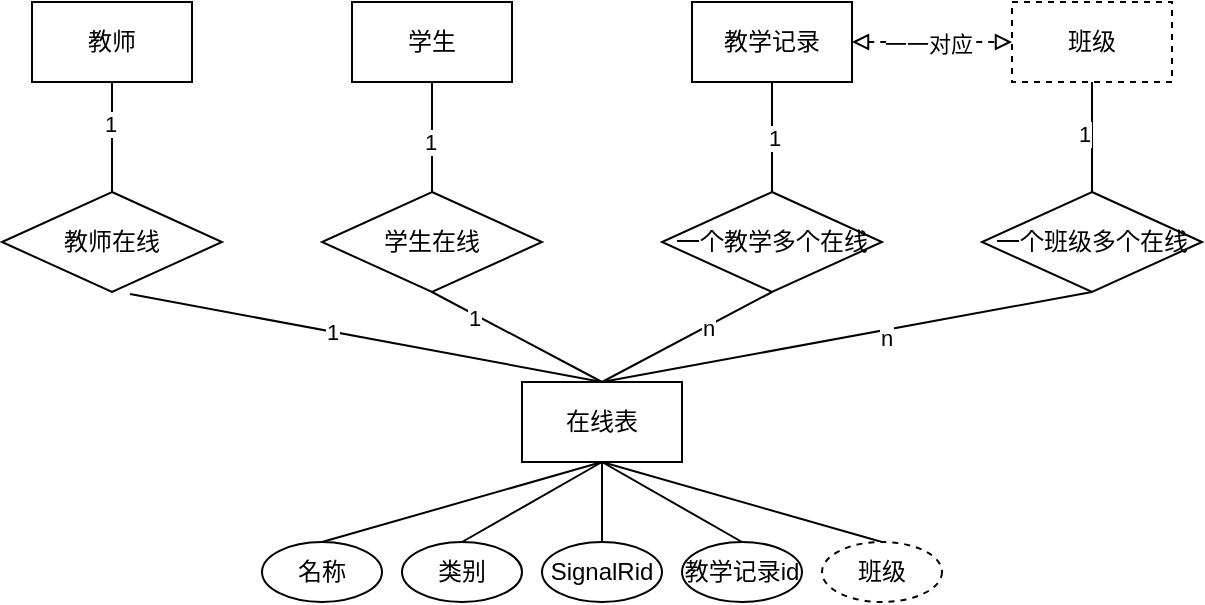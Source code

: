 <mxfile version="17.2.1" type="github">
  <diagram id="cGD2OUfTDpStSXVI_blN" name="Page-1">
    <mxGraphModel dx="946" dy="557" grid="1" gridSize="10" guides="1" tooltips="1" connect="1" arrows="1" fold="1" page="1" pageScale="1" pageWidth="827" pageHeight="1169" math="0" shadow="0">
      <root>
        <mxCell id="0" />
        <mxCell id="1" parent="0" />
        <mxCell id="yTqzBvVl11F59VPy5yfE-1" value="在线表" style="rounded=0;whiteSpace=wrap;html=1;" vertex="1" parent="1">
          <mxGeometry x="260" y="190" width="80" height="40" as="geometry" />
        </mxCell>
        <mxCell id="yTqzBvVl11F59VPy5yfE-2" style="edgeStyle=none;rounded=0;orthogonalLoop=1;jettySize=auto;html=1;exitX=0.5;exitY=0;exitDx=0;exitDy=0;entryX=0.5;entryY=1;entryDx=0;entryDy=0;endArrow=none;endFill=0;" edge="1" parent="1" source="yTqzBvVl11F59VPy5yfE-3" target="yTqzBvVl11F59VPy5yfE-1">
          <mxGeometry relative="1" as="geometry" />
        </mxCell>
        <mxCell id="yTqzBvVl11F59VPy5yfE-3" value="名称" style="ellipse;whiteSpace=wrap;html=1;" vertex="1" parent="1">
          <mxGeometry x="130" y="270" width="60" height="30" as="geometry" />
        </mxCell>
        <mxCell id="yTqzBvVl11F59VPy5yfE-4" style="edgeStyle=none;rounded=0;orthogonalLoop=1;jettySize=auto;html=1;exitX=0.5;exitY=0;exitDx=0;exitDy=0;entryX=0.5;entryY=1;entryDx=0;entryDy=0;endArrow=none;endFill=0;" edge="1" parent="1" source="yTqzBvVl11F59VPy5yfE-5" target="yTqzBvVl11F59VPy5yfE-1">
          <mxGeometry relative="1" as="geometry" />
        </mxCell>
        <mxCell id="yTqzBvVl11F59VPy5yfE-5" value="类别" style="ellipse;whiteSpace=wrap;html=1;" vertex="1" parent="1">
          <mxGeometry x="200" y="270" width="60" height="30" as="geometry" />
        </mxCell>
        <mxCell id="yTqzBvVl11F59VPy5yfE-6" style="edgeStyle=none;rounded=0;orthogonalLoop=1;jettySize=auto;html=1;exitX=0.5;exitY=0;exitDx=0;exitDy=0;endArrow=none;endFill=0;" edge="1" parent="1" source="yTqzBvVl11F59VPy5yfE-7">
          <mxGeometry relative="1" as="geometry">
            <mxPoint x="300" y="230" as="targetPoint" />
          </mxGeometry>
        </mxCell>
        <mxCell id="yTqzBvVl11F59VPy5yfE-7" value="SignalRid" style="ellipse;whiteSpace=wrap;html=1;" vertex="1" parent="1">
          <mxGeometry x="270" y="270" width="60" height="30" as="geometry" />
        </mxCell>
        <mxCell id="yTqzBvVl11F59VPy5yfE-8" style="edgeStyle=none;rounded=0;orthogonalLoop=1;jettySize=auto;html=1;exitX=0.5;exitY=0;exitDx=0;exitDy=0;entryX=0.5;entryY=1;entryDx=0;entryDy=0;endArrow=none;endFill=0;" edge="1" parent="1" source="yTqzBvVl11F59VPy5yfE-9" target="yTqzBvVl11F59VPy5yfE-1">
          <mxGeometry relative="1" as="geometry" />
        </mxCell>
        <mxCell id="yTqzBvVl11F59VPy5yfE-9" value="教学记录id" style="ellipse;whiteSpace=wrap;html=1;" vertex="1" parent="1">
          <mxGeometry x="340" y="270" width="60" height="30" as="geometry" />
        </mxCell>
        <mxCell id="yTqzBvVl11F59VPy5yfE-10" style="edgeStyle=none;rounded=0;orthogonalLoop=1;jettySize=auto;html=1;exitX=0.5;exitY=0;exitDx=0;exitDy=0;endArrow=none;endFill=0;" edge="1" parent="1" source="yTqzBvVl11F59VPy5yfE-11">
          <mxGeometry relative="1" as="geometry">
            <mxPoint x="300" y="230" as="targetPoint" />
          </mxGeometry>
        </mxCell>
        <mxCell id="yTqzBvVl11F59VPy5yfE-11" value="班级" style="ellipse;whiteSpace=wrap;html=1;dashed=1;" vertex="1" parent="1">
          <mxGeometry x="410" y="270" width="60" height="30" as="geometry" />
        </mxCell>
        <mxCell id="yTqzBvVl11F59VPy5yfE-12" style="edgeStyle=none;rounded=0;orthogonalLoop=1;jettySize=auto;html=1;entryX=0.5;entryY=0;entryDx=0;entryDy=0;endArrow=none;endFill=0;" edge="1" parent="1" source="yTqzBvVl11F59VPy5yfE-14" target="yTqzBvVl11F59VPy5yfE-23">
          <mxGeometry relative="1" as="geometry" />
        </mxCell>
        <mxCell id="yTqzBvVl11F59VPy5yfE-13" value="1" style="edgeLabel;html=1;align=center;verticalAlign=middle;resizable=0;points=[];" vertex="1" connectable="0" parent="yTqzBvVl11F59VPy5yfE-12">
          <mxGeometry x="-0.253" y="-1" relative="1" as="geometry">
            <mxPoint as="offset" />
          </mxGeometry>
        </mxCell>
        <mxCell id="yTqzBvVl11F59VPy5yfE-14" value="教师" style="rounded=0;whiteSpace=wrap;html=1;" vertex="1" parent="1">
          <mxGeometry x="15" width="80" height="40" as="geometry" />
        </mxCell>
        <mxCell id="yTqzBvVl11F59VPy5yfE-15" style="edgeStyle=none;rounded=0;orthogonalLoop=1;jettySize=auto;html=1;exitX=0.5;exitY=1;exitDx=0;exitDy=0;entryX=0.5;entryY=0;entryDx=0;entryDy=0;endArrow=none;endFill=0;" edge="1" parent="1" source="yTqzBvVl11F59VPy5yfE-17" target="yTqzBvVl11F59VPy5yfE-26">
          <mxGeometry relative="1" as="geometry" />
        </mxCell>
        <mxCell id="yTqzBvVl11F59VPy5yfE-16" value="1" style="edgeLabel;html=1;align=center;verticalAlign=middle;resizable=0;points=[];" vertex="1" connectable="0" parent="yTqzBvVl11F59VPy5yfE-15">
          <mxGeometry x="0.067" y="-1" relative="1" as="geometry">
            <mxPoint as="offset" />
          </mxGeometry>
        </mxCell>
        <mxCell id="yTqzBvVl11F59VPy5yfE-17" value="学生" style="rounded=0;whiteSpace=wrap;html=1;" vertex="1" parent="1">
          <mxGeometry x="175" width="80" height="40" as="geometry" />
        </mxCell>
        <mxCell id="yTqzBvVl11F59VPy5yfE-18" style="edgeStyle=none;rounded=0;orthogonalLoop=1;jettySize=auto;html=1;exitX=0.5;exitY=1;exitDx=0;exitDy=0;endArrow=none;endFill=0;" edge="1" parent="1" source="yTqzBvVl11F59VPy5yfE-20" target="yTqzBvVl11F59VPy5yfE-29">
          <mxGeometry relative="1" as="geometry" />
        </mxCell>
        <mxCell id="yTqzBvVl11F59VPy5yfE-19" value="1" style="edgeLabel;html=1;align=center;verticalAlign=middle;resizable=0;points=[];" vertex="1" connectable="0" parent="yTqzBvVl11F59VPy5yfE-18">
          <mxGeometry x="0.013" y="1" relative="1" as="geometry">
            <mxPoint as="offset" />
          </mxGeometry>
        </mxCell>
        <mxCell id="yTqzBvVl11F59VPy5yfE-43" style="edgeStyle=none;rounded=0;orthogonalLoop=1;jettySize=auto;html=1;entryX=0;entryY=0.5;entryDx=0;entryDy=0;endArrow=block;endFill=0;dashed=1;startArrow=block;startFill=0;" edge="1" parent="1" source="yTqzBvVl11F59VPy5yfE-20" target="yTqzBvVl11F59VPy5yfE-30">
          <mxGeometry relative="1" as="geometry" />
        </mxCell>
        <mxCell id="yTqzBvVl11F59VPy5yfE-44" value="一一对应" style="edgeLabel;html=1;align=center;verticalAlign=middle;resizable=0;points=[];" vertex="1" connectable="0" parent="yTqzBvVl11F59VPy5yfE-43">
          <mxGeometry x="-0.05" y="-1" relative="1" as="geometry">
            <mxPoint as="offset" />
          </mxGeometry>
        </mxCell>
        <mxCell id="yTqzBvVl11F59VPy5yfE-20" value="教学记录" style="rounded=0;whiteSpace=wrap;html=1;" vertex="1" parent="1">
          <mxGeometry x="345" width="80" height="40" as="geometry" />
        </mxCell>
        <mxCell id="yTqzBvVl11F59VPy5yfE-35" style="rounded=0;orthogonalLoop=1;jettySize=auto;html=1;entryX=0.5;entryY=0;entryDx=0;entryDy=0;endArrow=none;endFill=0;exitX=0.582;exitY=1.02;exitDx=0;exitDy=0;exitPerimeter=0;" edge="1" parent="1" source="yTqzBvVl11F59VPy5yfE-23" target="yTqzBvVl11F59VPy5yfE-1">
          <mxGeometry relative="1" as="geometry" />
        </mxCell>
        <mxCell id="yTqzBvVl11F59VPy5yfE-39" value="1" style="edgeLabel;html=1;align=center;verticalAlign=middle;resizable=0;points=[];" vertex="1" connectable="0" parent="yTqzBvVl11F59VPy5yfE-35">
          <mxGeometry x="-0.144" relative="1" as="geometry">
            <mxPoint as="offset" />
          </mxGeometry>
        </mxCell>
        <mxCell id="yTqzBvVl11F59VPy5yfE-23" value="教师在线" style="rhombus;whiteSpace=wrap;html=1;" vertex="1" parent="1">
          <mxGeometry y="95.0" width="110" height="50" as="geometry" />
        </mxCell>
        <mxCell id="yTqzBvVl11F59VPy5yfE-36" style="edgeStyle=none;rounded=0;orthogonalLoop=1;jettySize=auto;html=1;exitX=0.5;exitY=1;exitDx=0;exitDy=0;endArrow=none;endFill=0;" edge="1" parent="1" source="yTqzBvVl11F59VPy5yfE-26">
          <mxGeometry relative="1" as="geometry">
            <mxPoint x="300" y="190" as="targetPoint" />
          </mxGeometry>
        </mxCell>
        <mxCell id="yTqzBvVl11F59VPy5yfE-40" value="1" style="edgeLabel;html=1;align=center;verticalAlign=middle;resizable=0;points=[];" vertex="1" connectable="0" parent="yTqzBvVl11F59VPy5yfE-36">
          <mxGeometry x="-0.488" y="-2" relative="1" as="geometry">
            <mxPoint as="offset" />
          </mxGeometry>
        </mxCell>
        <mxCell id="yTqzBvVl11F59VPy5yfE-26" value="学生在线" style="rhombus;whiteSpace=wrap;html=1;" vertex="1" parent="1">
          <mxGeometry x="160" y="95" width="110" height="50" as="geometry" />
        </mxCell>
        <mxCell id="yTqzBvVl11F59VPy5yfE-37" style="edgeStyle=none;rounded=0;orthogonalLoop=1;jettySize=auto;html=1;exitX=0.5;exitY=1;exitDx=0;exitDy=0;endArrow=none;endFill=0;" edge="1" parent="1" source="yTqzBvVl11F59VPy5yfE-29">
          <mxGeometry relative="1" as="geometry">
            <mxPoint x="300" y="190" as="targetPoint" />
          </mxGeometry>
        </mxCell>
        <mxCell id="yTqzBvVl11F59VPy5yfE-41" value="n" style="edgeLabel;html=1;align=center;verticalAlign=middle;resizable=0;points=[];" vertex="1" connectable="0" parent="yTqzBvVl11F59VPy5yfE-37">
          <mxGeometry x="-0.228" relative="1" as="geometry">
            <mxPoint as="offset" />
          </mxGeometry>
        </mxCell>
        <mxCell id="yTqzBvVl11F59VPy5yfE-29" value="一个教学多个在线" style="rhombus;whiteSpace=wrap;html=1;" vertex="1" parent="1">
          <mxGeometry x="330" y="95.0" width="110" height="50" as="geometry" />
        </mxCell>
        <mxCell id="yTqzBvVl11F59VPy5yfE-32" style="edgeStyle=orthogonalEdgeStyle;rounded=0;orthogonalLoop=1;jettySize=auto;html=1;entryX=0.5;entryY=0;entryDx=0;entryDy=0;endArrow=none;endFill=0;" edge="1" parent="1" source="yTqzBvVl11F59VPy5yfE-30" target="yTqzBvVl11F59VPy5yfE-31">
          <mxGeometry relative="1" as="geometry" />
        </mxCell>
        <mxCell id="yTqzBvVl11F59VPy5yfE-34" value="1" style="edgeLabel;html=1;align=center;verticalAlign=middle;resizable=0;points=[];" vertex="1" connectable="0" parent="yTqzBvVl11F59VPy5yfE-32">
          <mxGeometry x="-0.054" y="-4" relative="1" as="geometry">
            <mxPoint as="offset" />
          </mxGeometry>
        </mxCell>
        <mxCell id="yTqzBvVl11F59VPy5yfE-30" value="班级" style="rounded=0;whiteSpace=wrap;html=1;dashed=1;" vertex="1" parent="1">
          <mxGeometry x="505" width="80" height="40" as="geometry" />
        </mxCell>
        <mxCell id="yTqzBvVl11F59VPy5yfE-38" style="edgeStyle=none;rounded=0;orthogonalLoop=1;jettySize=auto;html=1;exitX=0.5;exitY=1;exitDx=0;exitDy=0;entryX=0.5;entryY=0;entryDx=0;entryDy=0;endArrow=none;endFill=0;" edge="1" parent="1" source="yTqzBvVl11F59VPy5yfE-31" target="yTqzBvVl11F59VPy5yfE-1">
          <mxGeometry relative="1" as="geometry" />
        </mxCell>
        <mxCell id="yTqzBvVl11F59VPy5yfE-42" value="n" style="edgeLabel;html=1;align=center;verticalAlign=middle;resizable=0;points=[];" vertex="1" connectable="0" parent="yTqzBvVl11F59VPy5yfE-38">
          <mxGeometry x="-0.153" y="4" relative="1" as="geometry">
            <mxPoint as="offset" />
          </mxGeometry>
        </mxCell>
        <mxCell id="yTqzBvVl11F59VPy5yfE-31" value="一个班级多个在线" style="rhombus;whiteSpace=wrap;html=1;" vertex="1" parent="1">
          <mxGeometry x="490" y="95.0" width="110" height="50" as="geometry" />
        </mxCell>
      </root>
    </mxGraphModel>
  </diagram>
</mxfile>
